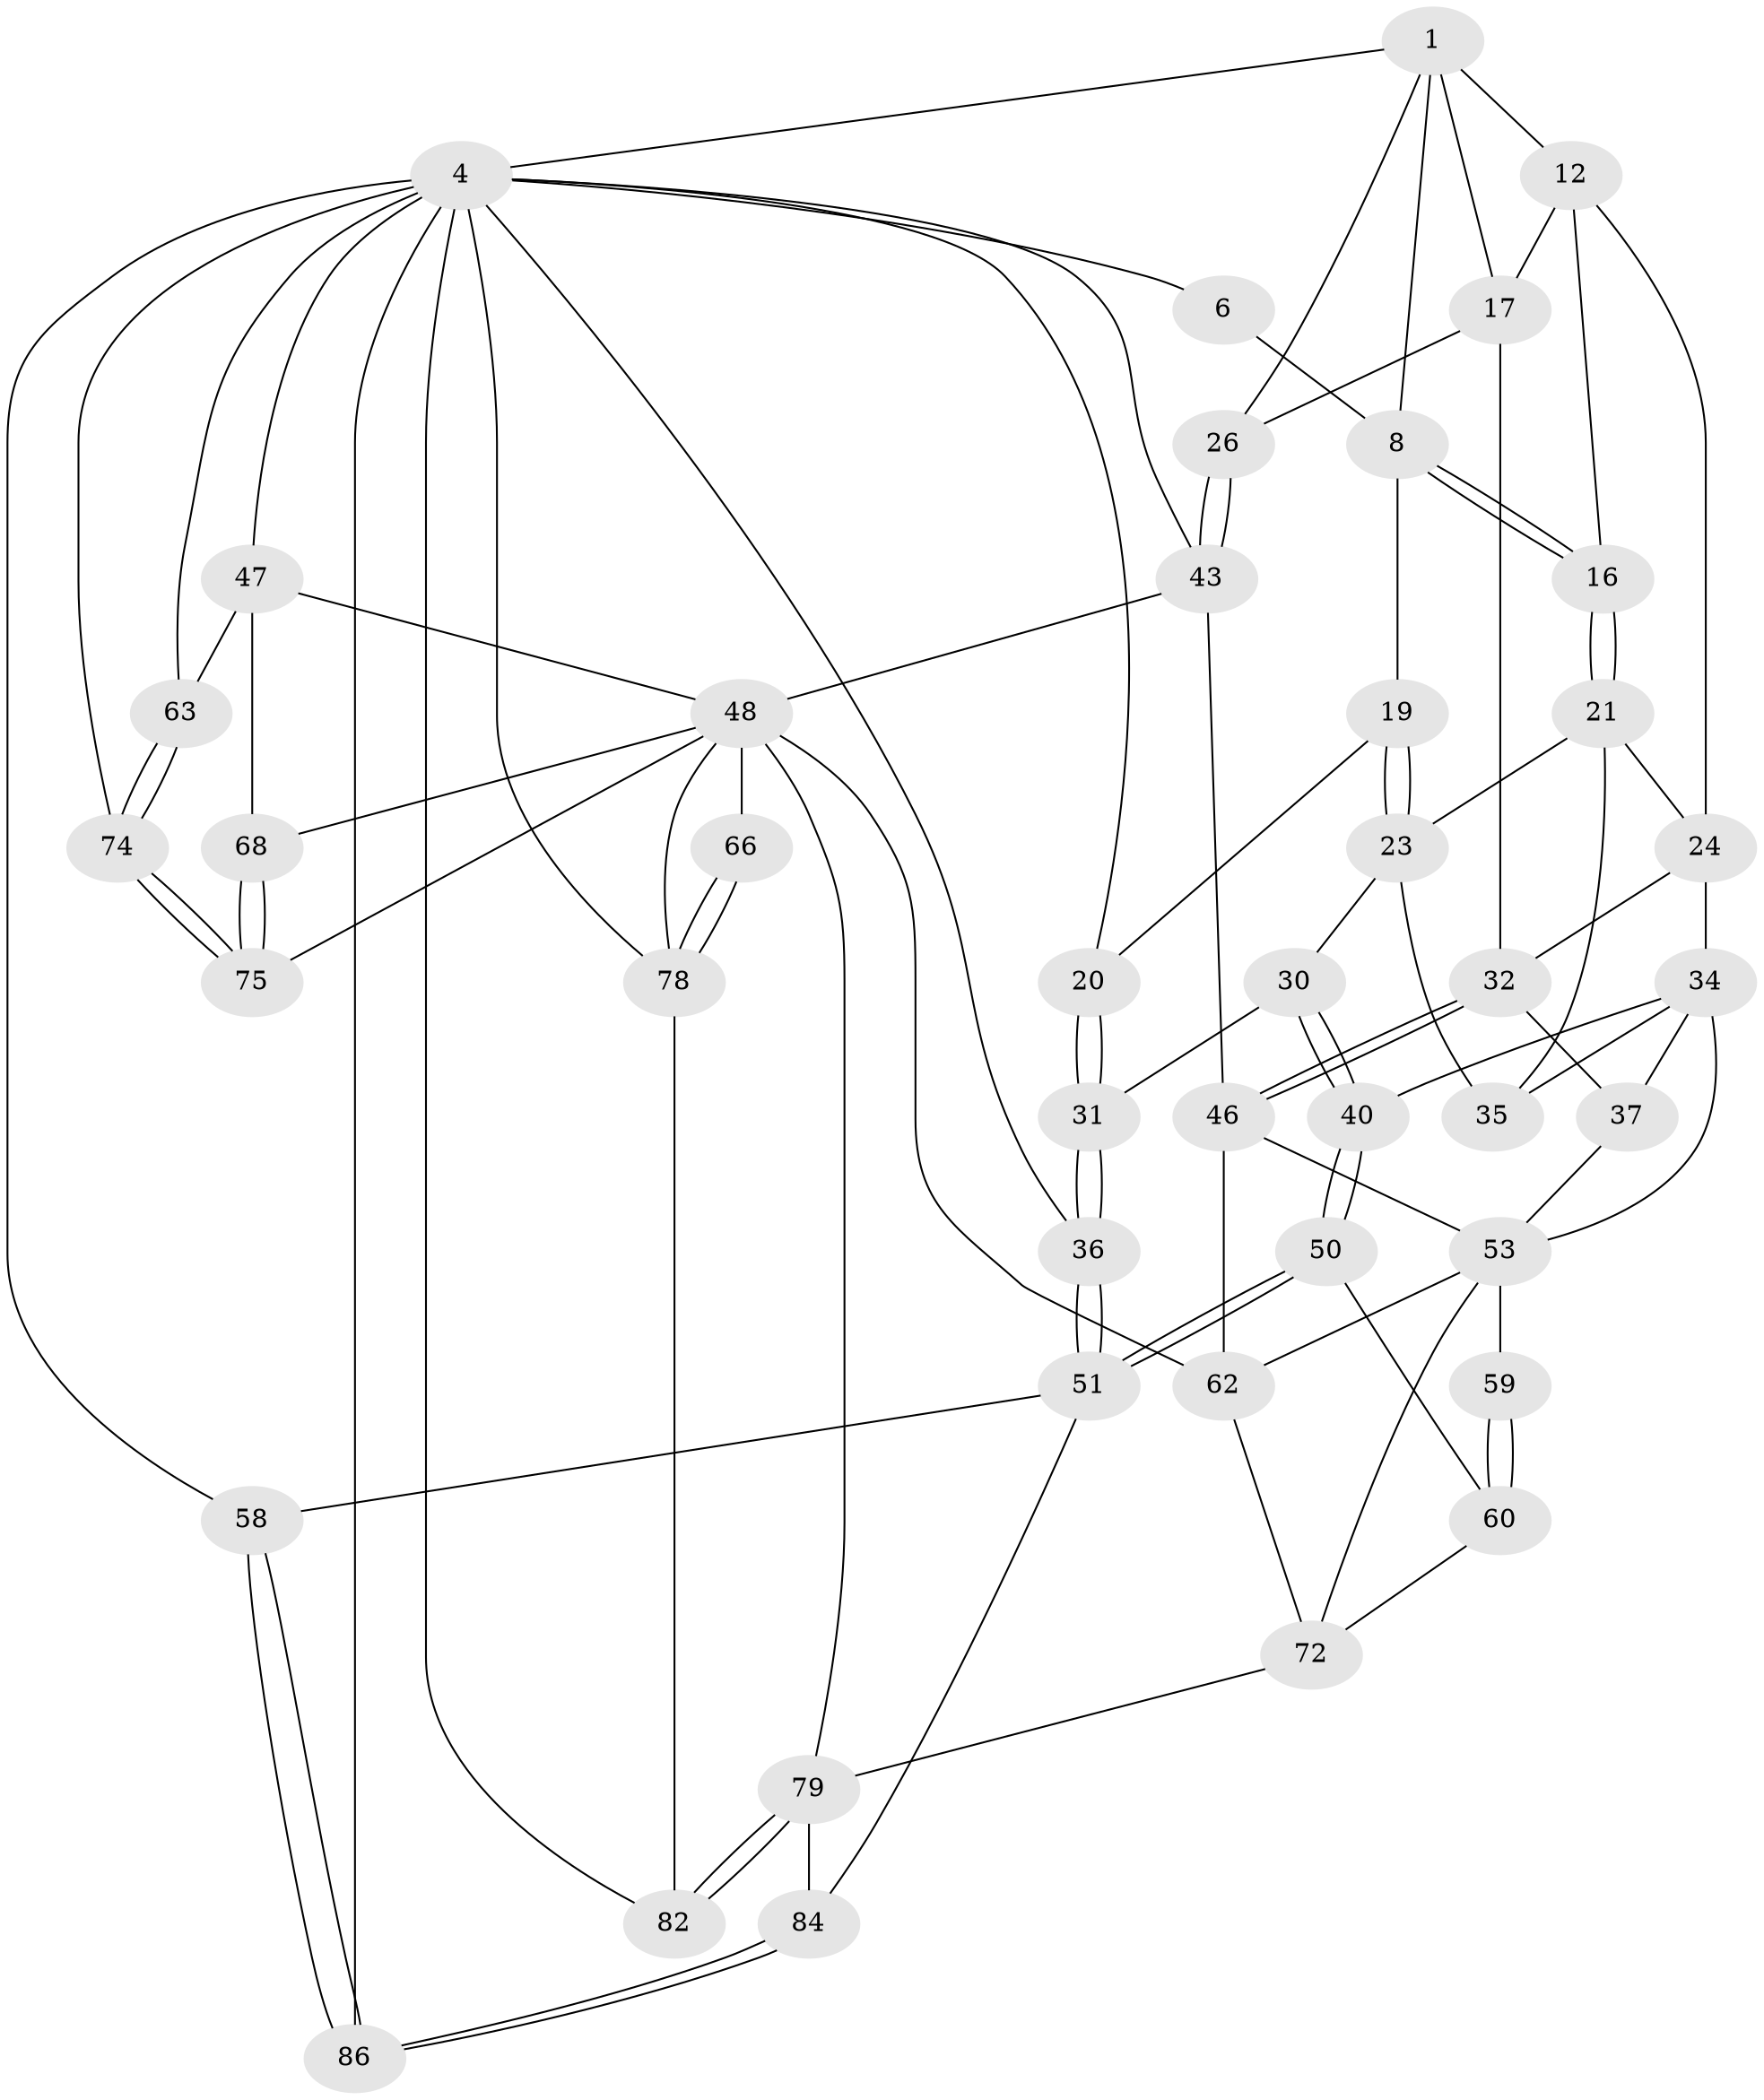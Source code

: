 // original degree distribution, {3: 0.023255813953488372, 5: 0.6046511627906976, 6: 0.1744186046511628, 4: 0.19767441860465115}
// Generated by graph-tools (version 1.1) at 2025/28/03/15/25 16:28:01]
// undirected, 43 vertices, 100 edges
graph export_dot {
graph [start="1"]
  node [color=gray90,style=filled];
  1 [pos="+0.25388403723839764+0",super="+7+2"];
  4 [pos="+1+0",super="+5+73+41"];
  6 [pos="+0.1280141932268562+0",super="+10"];
  8 [pos="+0.20504435139010715+0.016853230891741868",super="+9"];
  12 [pos="+0.42027331626450565+0.09499798524327156",super="+15"];
  16 [pos="+0.3043930269042334+0.12991388040921342"];
  17 [pos="+0.61226049255888+0.12741727720917198",super="+28"];
  19 [pos="+0.1432692863300779+0.10565694120834238"];
  20 [pos="+0.08280439071096174+0.1370757435449951"];
  21 [pos="+0.30148240439351515+0.17741962469161213",super="+22"];
  23 [pos="+0.1604653924183866+0.2037960488312255",super="+29"];
  24 [pos="+0.45963437360819054+0.26853899396015324",super="+25"];
  26 [pos="+0.7275351681042417+0.2619179822476216",super="+27"];
  30 [pos="+0.13533409037072064+0.31315611424776835"];
  31 [pos="+0+0.2397132295306186"];
  32 [pos="+0.5170378337654024+0.2957631299441089",super="+33"];
  34 [pos="+0.2921799044844524+0.29187244727620154",super="+38"];
  35 [pos="+0.2471178141411858+0.2762209976214466"];
  36 [pos="+0+0.20998025673788268"];
  37 [pos="+0.4476910163993219+0.3640562079640278"];
  40 [pos="+0.14623297569754512+0.397621529777769"];
  43 [pos="+0.7965472842387485+0.3409707224693723",super="+44"];
  46 [pos="+0.6728007846256955+0.4416659512148907",super="+52"];
  47 [pos="+0.8175273436042335+0.4922043510080584",super="+64"];
  48 [pos="+0.7255052051406846+0.4773726489976082",super="+49+65"];
  50 [pos="+0+0.6433428235901073"];
  51 [pos="+0+0.737389755167417",super="+57"];
  53 [pos="+0.5025391349919943+0.5113032116132561",super="+54"];
  58 [pos="+0+1"];
  59 [pos="+0.24936220819548072+0.5881696687244347"];
  60 [pos="+0.19791450154224438+0.6197234374902777"];
  62 [pos="+0.604142370053843+0.6584701267142752",super="+71"];
  63 [pos="+1+0.28247077866398557"];
  66 [pos="+0.7136395475270083+0.6933352055218933"];
  68 [pos="+0.8780913000320569+0.5950566612132695"];
  72 [pos="+0.38375412993510655+0.6604437558013082",super="+76"];
  74 [pos="+1+0.7516990041573907"];
  75 [pos="+1+0.7188770901725112"];
  78 [pos="+0.823523949232301+0.8413335174297166",super="+81"];
  79 [pos="+0.5462522714645529+0.8173215699549832",super="+80"];
  82 [pos="+0.6457676727691011+0.9813309500724257"];
  84 [pos="+0.3635826169115722+0.8200595552340366"];
  86 [pos="+0.3452026119382274+1"];
  1 -- 8;
  1 -- 12 [weight=2];
  1 -- 17;
  1 -- 4;
  1 -- 26;
  4 -- 36;
  4 -- 6 [weight=2];
  4 -- 20;
  4 -- 58 [weight=2];
  4 -- 82;
  4 -- 74;
  4 -- 86;
  4 -- 78;
  4 -- 43;
  4 -- 63;
  4 -- 47;
  6 -- 8;
  8 -- 16;
  8 -- 16;
  8 -- 19;
  12 -- 16;
  12 -- 24;
  12 -- 17;
  16 -- 21;
  16 -- 21;
  17 -- 32;
  17 -- 26;
  19 -- 20;
  19 -- 23;
  19 -- 23;
  20 -- 31;
  20 -- 31;
  21 -- 35;
  21 -- 23;
  21 -- 24;
  23 -- 35;
  23 -- 30;
  24 -- 32;
  24 -- 34;
  26 -- 43 [weight=2];
  26 -- 43;
  30 -- 31;
  30 -- 40;
  30 -- 40;
  31 -- 36;
  31 -- 36;
  32 -- 46;
  32 -- 46;
  32 -- 37;
  34 -- 35;
  34 -- 40;
  34 -- 37;
  34 -- 53;
  36 -- 51;
  36 -- 51;
  37 -- 53;
  40 -- 50;
  40 -- 50;
  43 -- 48;
  43 -- 46;
  46 -- 62;
  46 -- 53;
  47 -- 48;
  47 -- 68;
  47 -- 63;
  48 -- 66 [weight=2];
  48 -- 62;
  48 -- 79;
  48 -- 68;
  48 -- 75;
  48 -- 78;
  50 -- 51;
  50 -- 51;
  50 -- 60;
  51 -- 58;
  51 -- 84;
  53 -- 62;
  53 -- 72;
  53 -- 59 [weight=2];
  58 -- 86;
  58 -- 86;
  59 -- 60;
  59 -- 60;
  60 -- 72;
  62 -- 72;
  63 -- 74;
  63 -- 74;
  66 -- 78;
  66 -- 78;
  68 -- 75;
  68 -- 75;
  72 -- 79;
  74 -- 75;
  74 -- 75;
  78 -- 82;
  79 -- 82;
  79 -- 82;
  79 -- 84;
  84 -- 86;
  84 -- 86;
}
